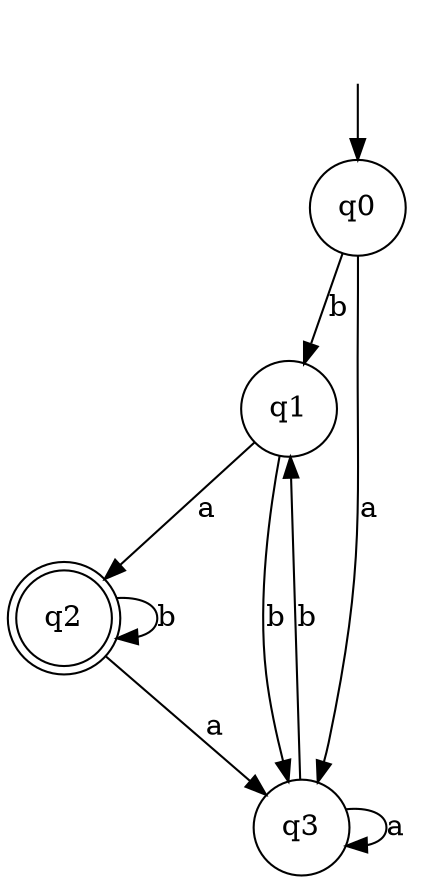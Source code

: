 digraph Automaton {

q1 [shape = circle];

q2 [shape = doublecircle];

q3 [shape = circle];

_nil [style = invis];

q0 [shape = circle];

q0 -> q3 [label = "a"];

q3 -> q1 [label = "b"];

_nil -> q0;

q3 -> q3 [label = "a"];

q1 -> q2 [label = "a"];

q1 -> q3 [label = "b"];

q2 -> q3 [label = "a"];

q0 -> q1 [label = "b"];

q2 -> q2 [label = "b"];

}
